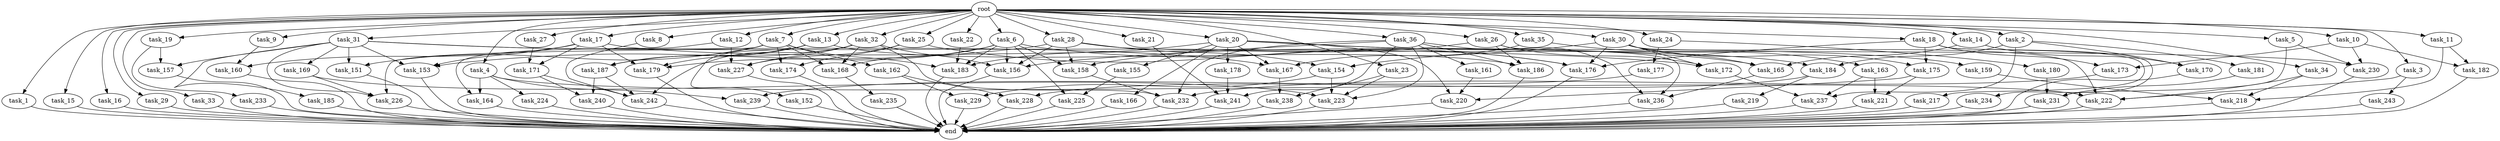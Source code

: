 digraph G {
  root [size="0.000000"];
  task_1 [size="2.048000"];
  task_2 [size="2.048000"];
  task_3 [size="2.048000"];
  task_4 [size="2.048000"];
  task_5 [size="2.048000"];
  task_6 [size="2.048000"];
  task_7 [size="2.048000"];
  task_8 [size="2.048000"];
  task_9 [size="2.048000"];
  task_10 [size="2.048000"];
  task_11 [size="2.048000"];
  task_12 [size="2.048000"];
  task_13 [size="2.048000"];
  task_14 [size="2.048000"];
  task_15 [size="2.048000"];
  task_16 [size="2.048000"];
  task_17 [size="2.048000"];
  task_18 [size="2.048000"];
  task_19 [size="2.048000"];
  task_20 [size="2.048000"];
  task_21 [size="2.048000"];
  task_22 [size="2.048000"];
  task_23 [size="2.048000"];
  task_24 [size="2.048000"];
  task_25 [size="2.048000"];
  task_26 [size="2.048000"];
  task_27 [size="2.048000"];
  task_28 [size="2.048000"];
  task_29 [size="2.048000"];
  task_30 [size="2.048000"];
  task_31 [size="2.048000"];
  task_32 [size="2.048000"];
  task_33 [size="2.048000"];
  task_34 [size="2.048000"];
  task_35 [size="2.048000"];
  task_36 [size="2.048000"];
  task_151 [size="893353197.568000"];
  task_152 [size="618475290.624000"];
  task_153 [size="1786706395.136000"];
  task_154 [size="1941325217.792000"];
  task_155 [size="429496729.600000"];
  task_156 [size="1477468749.824000"];
  task_157 [size="2010044694.528000"];
  task_158 [size="1443109011.456000"];
  task_159 [size="429496729.600000"];
  task_160 [size="223338299.392000"];
  task_161 [size="154618822.656000"];
  task_162 [size="274877906.944000"];
  task_163 [size="841813590.016000"];
  task_164 [size="2147483648.000000"];
  task_165 [size="1340029796.352000"];
  task_166 [size="429496729.600000"];
  task_167 [size="1889785610.240000"];
  task_168 [size="498216206.336000"];
  task_169 [size="618475290.624000"];
  task_170 [size="498216206.336000"];
  task_171 [size="1460288880.640000"];
  task_172 [size="1735166787.584000"];
  task_173 [size="2010044694.528000"];
  task_174 [size="429496729.600000"];
  task_175 [size="2233382993.920000"];
  task_176 [size="2456721293.312000"];
  task_177 [size="1391569403.904000"];
  task_178 [size="429496729.600000"];
  task_179 [size="755914244.096000"];
  task_180 [size="1391569403.904000"];
  task_181 [size="68719476.736000"];
  task_182 [size="687194767.360000"];
  task_183 [size="841813590.016000"];
  task_184 [size="498216206.336000"];
  task_185 [size="618475290.624000"];
  task_186 [size="1047972020.224000"];
  task_187 [size="1047972020.224000"];
  task_217 [size="1391569403.904000"];
  task_218 [size="1752346656.768000"];
  task_219 [size="154618822.656000"];
  task_220 [size="2216203124.736000"];
  task_221 [size="343597383.680000"];
  task_222 [size="2731599200.256000"];
  task_223 [size="807453851.648000"];
  task_224 [size="429496729.600000"];
  task_225 [size="343597383.680000"];
  task_226 [size="1047972020.224000"];
  task_227 [size="2027224563.712000"];
  task_228 [size="996432412.672000"];
  task_229 [size="1271310319.616000"];
  task_230 [size="2147483648.000000"];
  task_231 [size="1322849927.168000"];
  task_232 [size="3745211482.112000"];
  task_233 [size="1391569403.904000"];
  task_234 [size="1391569403.904000"];
  task_235 [size="1717986918.400000"];
  task_236 [size="1821066133.504000"];
  task_237 [size="498216206.336000"];
  task_238 [size="910533066.752000"];
  task_239 [size="1271310319.616000"];
  task_240 [size="498216206.336000"];
  task_241 [size="1872605741.056000"];
  task_242 [size="927712935.936000"];
  task_243 [size="618475290.624000"];
  end [size="0.000000"];

  root -> task_1 [size="1.000000"];
  root -> task_2 [size="1.000000"];
  root -> task_3 [size="1.000000"];
  root -> task_4 [size="1.000000"];
  root -> task_5 [size="1.000000"];
  root -> task_6 [size="1.000000"];
  root -> task_7 [size="1.000000"];
  root -> task_8 [size="1.000000"];
  root -> task_9 [size="1.000000"];
  root -> task_10 [size="1.000000"];
  root -> task_11 [size="1.000000"];
  root -> task_12 [size="1.000000"];
  root -> task_13 [size="1.000000"];
  root -> task_14 [size="1.000000"];
  root -> task_15 [size="1.000000"];
  root -> task_16 [size="1.000000"];
  root -> task_17 [size="1.000000"];
  root -> task_18 [size="1.000000"];
  root -> task_19 [size="1.000000"];
  root -> task_20 [size="1.000000"];
  root -> task_21 [size="1.000000"];
  root -> task_22 [size="1.000000"];
  root -> task_23 [size="1.000000"];
  root -> task_24 [size="1.000000"];
  root -> task_25 [size="1.000000"];
  root -> task_26 [size="1.000000"];
  root -> task_27 [size="1.000000"];
  root -> task_28 [size="1.000000"];
  root -> task_29 [size="1.000000"];
  root -> task_30 [size="1.000000"];
  root -> task_31 [size="1.000000"];
  root -> task_32 [size="1.000000"];
  root -> task_33 [size="1.000000"];
  root -> task_34 [size="1.000000"];
  root -> task_35 [size="1.000000"];
  root -> task_36 [size="1.000000"];
  task_1 -> end [size="1.000000"];
  task_2 -> task_170 [size="33554432.000000"];
  task_2 -> task_181 [size="33554432.000000"];
  task_2 -> task_184 [size="33554432.000000"];
  task_2 -> task_237 [size="33554432.000000"];
  task_3 -> task_222 [size="301989888.000000"];
  task_3 -> task_243 [size="301989888.000000"];
  task_4 -> task_164 [size="209715200.000000"];
  task_4 -> task_222 [size="209715200.000000"];
  task_4 -> task_224 [size="209715200.000000"];
  task_4 -> task_239 [size="209715200.000000"];
  task_5 -> task_230 [size="209715200.000000"];
  task_5 -> task_231 [size="209715200.000000"];
  task_6 -> task_156 [size="33554432.000000"];
  task_6 -> task_158 [size="33554432.000000"];
  task_6 -> task_168 [size="33554432.000000"];
  task_6 -> task_176 [size="33554432.000000"];
  task_6 -> task_179 [size="33554432.000000"];
  task_6 -> task_183 [size="33554432.000000"];
  task_6 -> task_225 [size="33554432.000000"];
  task_7 -> task_151 [size="134217728.000000"];
  task_7 -> task_162 [size="134217728.000000"];
  task_7 -> task_168 [size="134217728.000000"];
  task_7 -> task_174 [size="134217728.000000"];
  task_7 -> task_183 [size="134217728.000000"];
  task_7 -> task_187 [size="134217728.000000"];
  task_7 -> task_226 [size="134217728.000000"];
  task_8 -> task_242 [size="134217728.000000"];
  task_9 -> task_160 [size="75497472.000000"];
  task_10 -> task_173 [size="301989888.000000"];
  task_10 -> task_182 [size="301989888.000000"];
  task_10 -> task_230 [size="301989888.000000"];
  task_11 -> task_182 [size="33554432.000000"];
  task_11 -> task_218 [size="33554432.000000"];
  task_12 -> task_164 [size="838860800.000000"];
  task_12 -> task_227 [size="838860800.000000"];
  task_13 -> task_152 [size="301989888.000000"];
  task_13 -> task_179 [size="301989888.000000"];
  task_13 -> task_186 [size="301989888.000000"];
  task_13 -> task_187 [size="301989888.000000"];
  task_14 -> task_165 [size="209715200.000000"];
  task_14 -> task_170 [size="209715200.000000"];
  task_15 -> end [size="1.000000"];
  task_16 -> end [size="1.000000"];
  task_17 -> task_153 [size="33554432.000000"];
  task_17 -> task_160 [size="33554432.000000"];
  task_17 -> task_165 [size="33554432.000000"];
  task_17 -> task_171 [size="33554432.000000"];
  task_17 -> task_179 [size="33554432.000000"];
  task_18 -> task_173 [size="679477248.000000"];
  task_18 -> task_175 [size="679477248.000000"];
  task_18 -> task_176 [size="679477248.000000"];
  task_18 -> task_217 [size="679477248.000000"];
  task_18 -> task_234 [size="679477248.000000"];
  task_19 -> task_157 [size="679477248.000000"];
  task_19 -> task_233 [size="679477248.000000"];
  task_20 -> task_155 [size="209715200.000000"];
  task_20 -> task_159 [size="209715200.000000"];
  task_20 -> task_166 [size="209715200.000000"];
  task_20 -> task_167 [size="209715200.000000"];
  task_20 -> task_178 [size="209715200.000000"];
  task_20 -> task_183 [size="209715200.000000"];
  task_20 -> task_184 [size="209715200.000000"];
  task_20 -> task_220 [size="209715200.000000"];
  task_21 -> task_241 [size="536870912.000000"];
  task_22 -> task_183 [size="33554432.000000"];
  task_23 -> task_223 [size="33554432.000000"];
  task_23 -> task_238 [size="33554432.000000"];
  task_24 -> task_177 [size="679477248.000000"];
  task_24 -> task_180 [size="679477248.000000"];
  task_25 -> task_174 [size="75497472.000000"];
  task_25 -> task_176 [size="75497472.000000"];
  task_25 -> task_227 [size="75497472.000000"];
  task_26 -> task_158 [size="134217728.000000"];
  task_26 -> task_172 [size="134217728.000000"];
  task_26 -> task_186 [size="134217728.000000"];
  task_26 -> task_236 [size="134217728.000000"];
  task_27 -> task_171 [size="679477248.000000"];
  task_28 -> task_153 [size="536870912.000000"];
  task_28 -> task_154 [size="536870912.000000"];
  task_28 -> task_156 [size="536870912.000000"];
  task_28 -> task_158 [size="536870912.000000"];
  task_28 -> task_230 [size="536870912.000000"];
  task_29 -> end [size="1.000000"];
  task_30 -> task_154 [size="411041792.000000"];
  task_30 -> task_165 [size="411041792.000000"];
  task_30 -> task_172 [size="411041792.000000"];
  task_30 -> task_175 [size="411041792.000000"];
  task_30 -> task_176 [size="411041792.000000"];
  task_30 -> task_222 [size="411041792.000000"];
  task_31 -> task_151 [size="301989888.000000"];
  task_31 -> task_153 [size="301989888.000000"];
  task_31 -> task_157 [size="301989888.000000"];
  task_31 -> task_167 [size="301989888.000000"];
  task_31 -> task_169 [size="301989888.000000"];
  task_31 -> task_172 [size="301989888.000000"];
  task_31 -> task_185 [size="301989888.000000"];
  task_31 -> task_226 [size="301989888.000000"];
  task_32 -> task_156 [size="75497472.000000"];
  task_32 -> task_168 [size="75497472.000000"];
  task_32 -> task_187 [size="75497472.000000"];
  task_32 -> task_227 [size="75497472.000000"];
  task_32 -> task_232 [size="75497472.000000"];
  task_32 -> task_242 [size="75497472.000000"];
  task_33 -> end [size="1.000000"];
  task_34 -> task_218 [size="411041792.000000"];
  task_34 -> task_222 [size="411041792.000000"];
  task_35 -> task_163 [size="411041792.000000"];
  task_35 -> task_167 [size="411041792.000000"];
  task_36 -> task_156 [size="75497472.000000"];
  task_36 -> task_161 [size="75497472.000000"];
  task_36 -> task_186 [size="75497472.000000"];
  task_36 -> task_223 [size="75497472.000000"];
  task_36 -> task_232 [size="75497472.000000"];
  task_36 -> task_236 [size="75497472.000000"];
  task_36 -> task_241 [size="75497472.000000"];
  task_151 -> end [size="1.000000"];
  task_152 -> end [size="1.000000"];
  task_153 -> end [size="1.000000"];
  task_154 -> task_223 [size="209715200.000000"];
  task_154 -> task_229 [size="209715200.000000"];
  task_155 -> task_225 [size="134217728.000000"];
  task_156 -> end [size="1.000000"];
  task_157 -> end [size="1.000000"];
  task_158 -> task_232 [size="838860800.000000"];
  task_159 -> task_218 [size="411041792.000000"];
  task_160 -> end [size="1.000000"];
  task_161 -> task_220 [size="838860800.000000"];
  task_162 -> task_228 [size="411041792.000000"];
  task_162 -> task_229 [size="411041792.000000"];
  task_163 -> task_221 [size="134217728.000000"];
  task_163 -> task_237 [size="134217728.000000"];
  task_164 -> end [size="1.000000"];
  task_165 -> task_236 [size="679477248.000000"];
  task_166 -> end [size="1.000000"];
  task_167 -> task_238 [size="411041792.000000"];
  task_168 -> task_235 [size="838860800.000000"];
  task_169 -> task_223 [size="75497472.000000"];
  task_169 -> task_226 [size="75497472.000000"];
  task_170 -> end [size="1.000000"];
  task_171 -> task_240 [size="209715200.000000"];
  task_171 -> task_242 [size="209715200.000000"];
  task_172 -> task_237 [size="75497472.000000"];
  task_173 -> task_232 [size="838860800.000000"];
  task_174 -> end [size="1.000000"];
  task_175 -> task_220 [size="33554432.000000"];
  task_175 -> task_221 [size="33554432.000000"];
  task_176 -> end [size="1.000000"];
  task_177 -> task_239 [size="411041792.000000"];
  task_178 -> task_241 [size="301989888.000000"];
  task_179 -> end [size="1.000000"];
  task_180 -> task_231 [size="134217728.000000"];
  task_181 -> task_231 [size="301989888.000000"];
  task_182 -> end [size="1.000000"];
  task_183 -> end [size="1.000000"];
  task_184 -> task_219 [size="75497472.000000"];
  task_184 -> task_228 [size="75497472.000000"];
  task_185 -> end [size="1.000000"];
  task_186 -> end [size="1.000000"];
  task_187 -> task_240 [size="33554432.000000"];
  task_187 -> task_242 [size="33554432.000000"];
  task_217 -> end [size="1.000000"];
  task_218 -> end [size="1.000000"];
  task_219 -> end [size="1.000000"];
  task_220 -> end [size="1.000000"];
  task_221 -> end [size="1.000000"];
  task_222 -> end [size="1.000000"];
  task_223 -> end [size="1.000000"];
  task_224 -> end [size="1.000000"];
  task_225 -> end [size="1.000000"];
  task_226 -> end [size="1.000000"];
  task_227 -> end [size="1.000000"];
  task_228 -> end [size="1.000000"];
  task_229 -> end [size="1.000000"];
  task_230 -> end [size="1.000000"];
  task_231 -> end [size="1.000000"];
  task_232 -> end [size="1.000000"];
  task_233 -> end [size="1.000000"];
  task_234 -> end [size="1.000000"];
  task_235 -> end [size="1.000000"];
  task_236 -> end [size="1.000000"];
  task_237 -> end [size="1.000000"];
  task_238 -> end [size="1.000000"];
  task_239 -> end [size="1.000000"];
  task_240 -> end [size="1.000000"];
  task_241 -> end [size="1.000000"];
  task_242 -> end [size="1.000000"];
  task_243 -> end [size="1.000000"];
}
